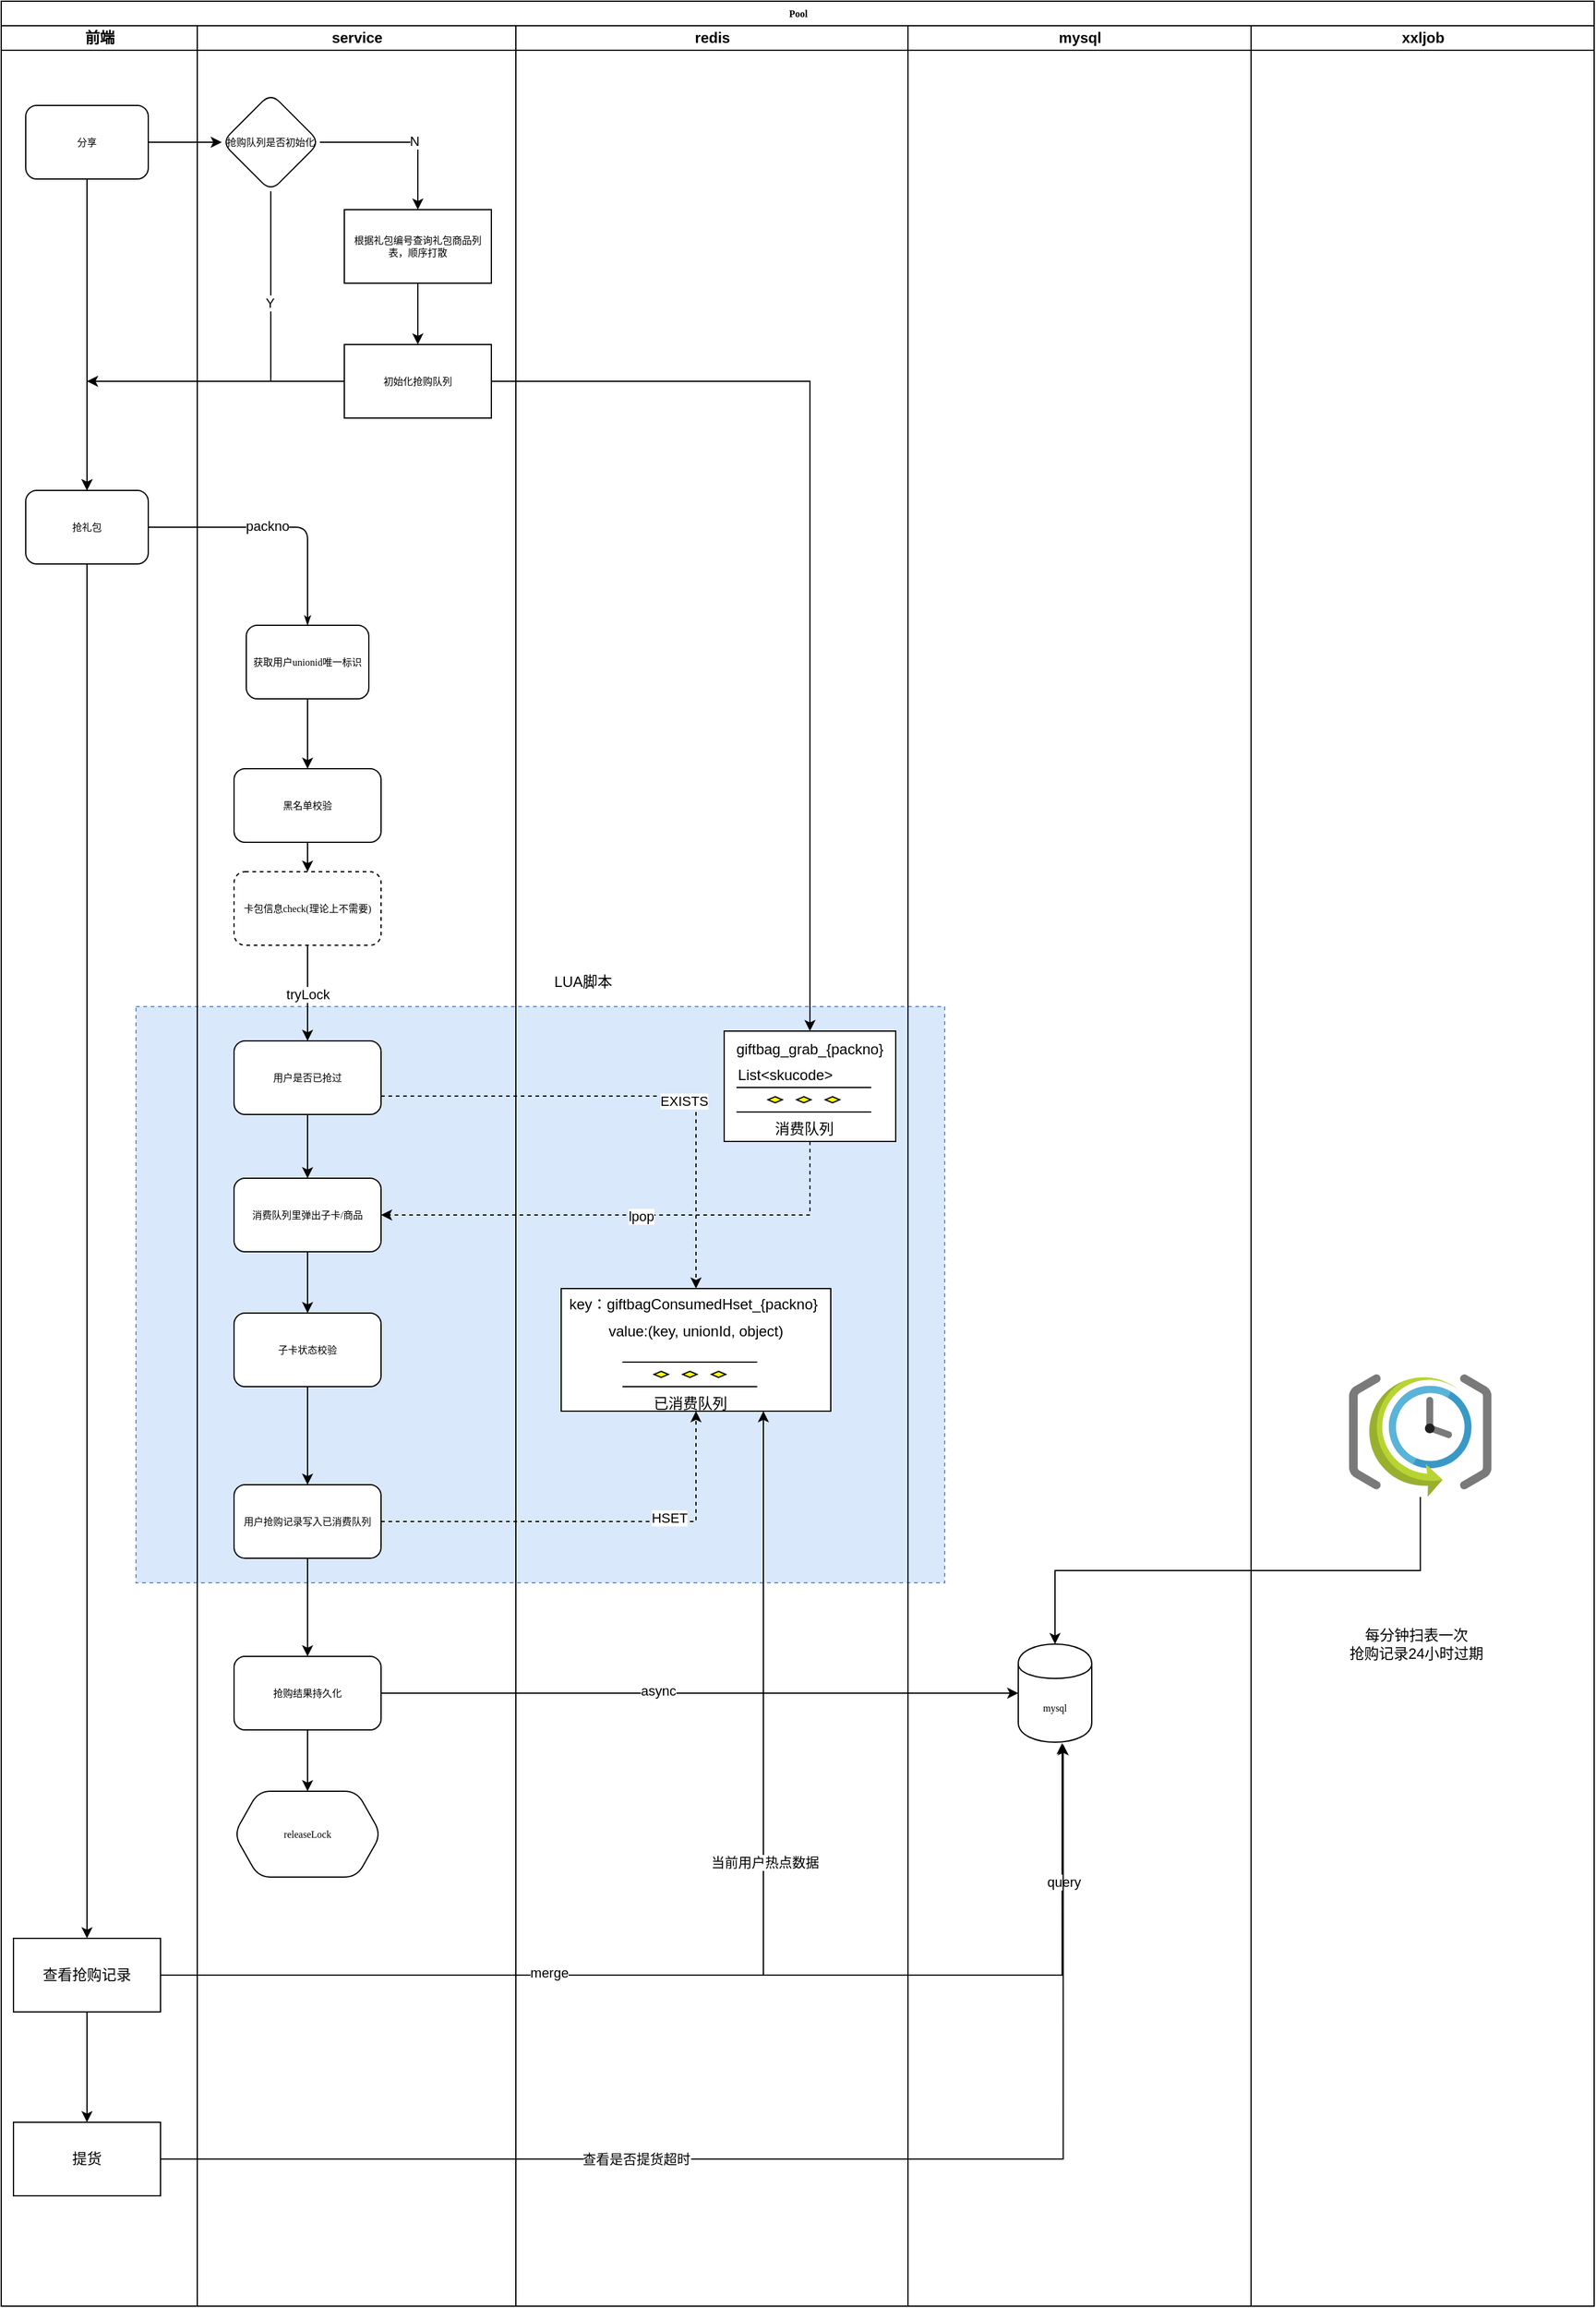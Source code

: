 <mxfile version="13.6.2" type="device"><diagram name="Page-1" id="74e2e168-ea6b-b213-b513-2b3c1d86103e"><mxGraphModel dx="1422" dy="822" grid="1" gridSize="10" guides="1" tooltips="1" connect="1" arrows="1" fold="1" page="1" pageScale="1" pageWidth="1100" pageHeight="850" background="#ffffff" math="0" shadow="0"><root><mxCell id="0"/><mxCell id="1" parent="0"/><mxCell id="wJIKXTSeiVky6IZlEdcR-81" value="" style="rounded=0;whiteSpace=wrap;html=1;fillColor=#dae8fc;strokeColor=#6c8ebf;dashed=1;" vertex="1" parent="1"><mxGeometry x="180" y="860" width="660" height="470" as="geometry"/></mxCell><mxCell id="77e6c97f196da883-1" value="Pool" style="swimlane;html=1;childLayout=stackLayout;startSize=20;rounded=0;shadow=0;labelBackgroundColor=none;strokeWidth=1;fontFamily=Verdana;fontSize=8;align=center;" parent="1" vertex="1"><mxGeometry x="70" y="40" width="1300" height="1880" as="geometry"/></mxCell><mxCell id="77e6c97f196da883-28" style="edgeStyle=orthogonalEdgeStyle;rounded=1;html=1;labelBackgroundColor=none;startArrow=none;startFill=0;startSize=5;endArrow=classicThin;endFill=1;endSize=5;jettySize=auto;orthogonalLoop=1;strokeWidth=1;fontFamily=Verdana;fontSize=8" parent="77e6c97f196da883-1" source="77e6c97f196da883-9" target="77e6c97f196da883-12" edge="1"><mxGeometry relative="1" as="geometry"/></mxCell><mxCell id="wJIKXTSeiVky6IZlEdcR-48" value="packno" style="edgeLabel;html=1;align=center;verticalAlign=middle;resizable=0;points=[];" vertex="1" connectable="0" parent="77e6c97f196da883-28"><mxGeometry x="-0.079" y="1" relative="1" as="geometry"><mxPoint as="offset"/></mxGeometry></mxCell><mxCell id="77e6c97f196da883-2" value="前端" style="swimlane;html=1;startSize=20;" parent="77e6c97f196da883-1" vertex="1"><mxGeometry y="20" width="160" height="1860" as="geometry"/></mxCell><mxCell id="wJIKXTSeiVky6IZlEdcR-94" value="提货" style="rounded=0;whiteSpace=wrap;html=1;" vertex="1" parent="77e6c97f196da883-2"><mxGeometry x="10" y="1710" width="120" height="60" as="geometry"/></mxCell><mxCell id="wJIKXTSeiVky6IZlEdcR-88" value="查看抢购记录" style="rounded=0;whiteSpace=wrap;html=1;" vertex="1" parent="77e6c97f196da883-2"><mxGeometry x="10" y="1560" width="120" height="60" as="geometry"/></mxCell><mxCell id="77e6c97f196da883-8" value="分享" style="rounded=1;whiteSpace=wrap;html=1;shadow=0;labelBackgroundColor=none;strokeWidth=1;fontFamily=Verdana;fontSize=8;align=center;" parent="77e6c97f196da883-2" vertex="1"><mxGeometry x="20" y="65" width="100" height="60" as="geometry"/></mxCell><mxCell id="77e6c97f196da883-9" value="抢礼包" style="rounded=1;whiteSpace=wrap;html=1;shadow=0;labelBackgroundColor=none;strokeWidth=1;fontFamily=Verdana;fontSize=8;align=center;" parent="77e6c97f196da883-2" vertex="1"><mxGeometry x="20" y="379" width="100" height="60" as="geometry"/></mxCell><mxCell id="wJIKXTSeiVky6IZlEdcR-26" value="" style="edgeStyle=orthogonalEdgeStyle;rounded=0;orthogonalLoop=1;jettySize=auto;html=1;entryX=0.5;entryY=0;entryDx=0;entryDy=0;" edge="1" parent="77e6c97f196da883-2" source="77e6c97f196da883-8" target="77e6c97f196da883-9"><mxGeometry relative="1" as="geometry"><mxPoint x="70" y="195.0" as="targetPoint"/></mxGeometry></mxCell><mxCell id="wJIKXTSeiVky6IZlEdcR-95" value="" style="edgeStyle=orthogonalEdgeStyle;rounded=0;orthogonalLoop=1;jettySize=auto;html=1;" edge="1" parent="77e6c97f196da883-2" source="wJIKXTSeiVky6IZlEdcR-88" target="wJIKXTSeiVky6IZlEdcR-94"><mxGeometry relative="1" as="geometry"/></mxCell><mxCell id="77e6c97f196da883-3" value="service" style="swimlane;html=1;startSize=20;" parent="77e6c97f196da883-1" vertex="1"><mxGeometry x="160" y="20" width="260" height="1860" as="geometry"/></mxCell><mxCell id="wJIKXTSeiVky6IZlEdcR-33" style="edgeStyle=orthogonalEdgeStyle;rounded=0;orthogonalLoop=1;jettySize=auto;html=1;" edge="1" parent="77e6c97f196da883-3" source="wJIKXTSeiVky6IZlEdcR-31" target="wJIKXTSeiVky6IZlEdcR-19"><mxGeometry relative="1" as="geometry"/></mxCell><mxCell id="wJIKXTSeiVky6IZlEdcR-36" value="N" style="edgeLabel;html=1;align=center;verticalAlign=middle;resizable=0;points=[];" vertex="1" connectable="0" parent="wJIKXTSeiVky6IZlEdcR-33"><mxGeometry x="0.144" y="1" relative="1" as="geometry"><mxPoint as="offset"/></mxGeometry></mxCell><mxCell id="wJIKXTSeiVky6IZlEdcR-31" value="&lt;span&gt;抢购队列是否初始化&lt;/span&gt;" style="rhombus;whiteSpace=wrap;html=1;rounded=1;shadow=0;fontFamily=Verdana;fontSize=8;strokeWidth=1;" vertex="1" parent="77e6c97f196da883-3"><mxGeometry x="20" y="55" width="80" height="80" as="geometry"/></mxCell><mxCell id="wJIKXTSeiVky6IZlEdcR-42" value="卡包信息check(理论上不需要)" style="whiteSpace=wrap;html=1;rounded=1;shadow=0;fontFamily=Verdana;fontSize=8;strokeWidth=1;dashed=1;" vertex="1" parent="77e6c97f196da883-3"><mxGeometry x="30" y="690" width="120" height="60" as="geometry"/></mxCell><mxCell id="77e6c97f196da883-12" value="获取用户unionid唯一标识" style="rounded=1;whiteSpace=wrap;html=1;shadow=0;labelBackgroundColor=none;strokeWidth=1;fontFamily=Verdana;fontSize=8;align=center;" parent="77e6c97f196da883-3" vertex="1"><mxGeometry x="40" y="489" width="100" height="60" as="geometry"/></mxCell><mxCell id="wJIKXTSeiVky6IZlEdcR-51" value="" style="edgeStyle=orthogonalEdgeStyle;rounded=0;orthogonalLoop=1;jettySize=auto;html=1;" edge="1" parent="77e6c97f196da883-3" source="wJIKXTSeiVky6IZlEdcR-44" target="wJIKXTSeiVky6IZlEdcR-50"><mxGeometry relative="1" as="geometry"/></mxCell><mxCell id="wJIKXTSeiVky6IZlEdcR-44" value="消费队列里弹出子卡/商品" style="whiteSpace=wrap;html=1;rounded=1;shadow=0;fontFamily=Verdana;fontSize=8;strokeWidth=1;" vertex="1" parent="77e6c97f196da883-3"><mxGeometry x="30" y="940" width="120" height="60" as="geometry"/></mxCell><mxCell id="wJIKXTSeiVky6IZlEdcR-50" value="子卡状态校验" style="whiteSpace=wrap;html=1;rounded=1;shadow=0;fontFamily=Verdana;fontSize=8;strokeWidth=1;" vertex="1" parent="77e6c97f196da883-3"><mxGeometry x="30" y="1050" width="120" height="60" as="geometry"/></mxCell><mxCell id="wJIKXTSeiVky6IZlEdcR-59" style="edgeStyle=orthogonalEdgeStyle;rounded=0;orthogonalLoop=1;jettySize=auto;html=1;entryX=0.5;entryY=0;entryDx=0;entryDy=0;" edge="1" parent="77e6c97f196da883-3" source="wJIKXTSeiVky6IZlEdcR-57" target="wJIKXTSeiVky6IZlEdcR-44"><mxGeometry relative="1" as="geometry"/></mxCell><mxCell id="wJIKXTSeiVky6IZlEdcR-57" value="用户是否已抢过" style="whiteSpace=wrap;html=1;rounded=1;shadow=0;fontFamily=Verdana;fontSize=8;strokeWidth=1;" vertex="1" parent="77e6c97f196da883-3"><mxGeometry x="30" y="828" width="120" height="60" as="geometry"/></mxCell><mxCell id="wJIKXTSeiVky6IZlEdcR-85" value="releaseLock" style="shape=hexagon;perimeter=hexagonPerimeter2;whiteSpace=wrap;html=1;fixedSize=1;rounded=1;shadow=0;fontFamily=Verdana;fontSize=8;strokeWidth=1;" vertex="1" parent="77e6c97f196da883-3"><mxGeometry x="30" y="1440" width="120" height="70" as="geometry"/></mxCell><mxCell id="wJIKXTSeiVky6IZlEdcR-19" value="根据礼包编号查询礼包商品列表，顺序打散" style="whiteSpace=wrap;html=1;rounded=0;shadow=0;fontFamily=Verdana;fontSize=8;strokeWidth=1;" vertex="1" parent="77e6c97f196da883-3"><mxGeometry x="120" y="150" width="120" height="60" as="geometry"/></mxCell><mxCell id="wJIKXTSeiVky6IZlEdcR-58" value="" style="edgeStyle=orthogonalEdgeStyle;rounded=0;orthogonalLoop=1;jettySize=auto;html=1;" edge="1" parent="77e6c97f196da883-3" source="wJIKXTSeiVky6IZlEdcR-42" target="wJIKXTSeiVky6IZlEdcR-57"><mxGeometry relative="1" as="geometry"/></mxCell><mxCell id="wJIKXTSeiVky6IZlEdcR-84" value="tryLock" style="edgeLabel;html=1;align=center;verticalAlign=middle;resizable=0;points=[];" vertex="1" connectable="0" parent="wJIKXTSeiVky6IZlEdcR-58"><mxGeometry x="0.261" relative="1" as="geometry"><mxPoint y="-9.17" as="offset"/></mxGeometry></mxCell><mxCell id="77e6c97f196da883-4" value="redis" style="swimlane;html=1;startSize=20;" parent="77e6c97f196da883-1" vertex="1"><mxGeometry x="420" y="20" width="320" height="1860" as="geometry"/></mxCell><mxCell id="wJIKXTSeiVky6IZlEdcR-82" value="LUA脚本" style="text;html=1;strokeColor=none;fillColor=none;align=center;verticalAlign=middle;whiteSpace=wrap;rounded=0;dashed=1;" vertex="1" parent="77e6c97f196da883-4"><mxGeometry x="10" y="770" width="90" height="20" as="geometry"/></mxCell><mxCell id="wJIKXTSeiVky6IZlEdcR-79" value="" style="group" vertex="1" connectable="0" parent="77e6c97f196da883-4"><mxGeometry x="170" y="820" width="140" height="90" as="geometry"/></mxCell><mxCell id="wJIKXTSeiVky6IZlEdcR-6" value="" style="rounded=0;whiteSpace=wrap;html=1;" vertex="1" parent="wJIKXTSeiVky6IZlEdcR-79"><mxGeometry width="140" height="90" as="geometry"/></mxCell><mxCell id="wJIKXTSeiVky6IZlEdcR-3" value="消费队列" style="verticalLabelPosition=bottom;verticalAlign=top;html=1;shape=mxgraph.flowchart.parallel_mode;pointerEvents=1" vertex="1" parent="wJIKXTSeiVky6IZlEdcR-79"><mxGeometry x="10" y="46" width="110" height="20" as="geometry"/></mxCell><mxCell id="wJIKXTSeiVky6IZlEdcR-55" value="List&amp;lt;skucode&amp;gt;" style="text;html=1;strokeColor=none;fillColor=none;align=center;verticalAlign=middle;whiteSpace=wrap;rounded=0;dashed=1;" vertex="1" parent="wJIKXTSeiVky6IZlEdcR-79"><mxGeometry x="10" y="26" width="80" height="20" as="geometry"/></mxCell><mxCell id="wJIKXTSeiVky6IZlEdcR-1" value="giftbag_grab_{packno}" style="text;html=1;strokeColor=none;fillColor=none;align=center;verticalAlign=middle;whiteSpace=wrap;rounded=0;" vertex="1" parent="wJIKXTSeiVky6IZlEdcR-79"><mxGeometry x="10" y="10" width="120" height="10" as="geometry"/></mxCell><mxCell id="wJIKXTSeiVky6IZlEdcR-80" value="" style="group" vertex="1" connectable="0" parent="77e6c97f196da883-4"><mxGeometry x="37" y="1030" width="220" height="100" as="geometry"/></mxCell><mxCell id="wJIKXTSeiVky6IZlEdcR-52" value="" style="rounded=0;whiteSpace=wrap;html=1;" vertex="1" parent="wJIKXTSeiVky6IZlEdcR-80"><mxGeometry width="220" height="100" as="geometry"/></mxCell><mxCell id="wJIKXTSeiVky6IZlEdcR-54" value="已消费队列" style="verticalLabelPosition=bottom;verticalAlign=top;html=1;shape=mxgraph.flowchart.parallel_mode;pointerEvents=1" vertex="1" parent="wJIKXTSeiVky6IZlEdcR-80"><mxGeometry x="50" y="60" width="110" height="20" as="geometry"/></mxCell><mxCell id="wJIKXTSeiVky6IZlEdcR-56" value="value:(key, unionId, object)" style="text;html=1;strokeColor=none;fillColor=none;align=center;verticalAlign=middle;whiteSpace=wrap;rounded=0;dashed=1;" vertex="1" parent="wJIKXTSeiVky6IZlEdcR-80"><mxGeometry x="10" y="25" width="200" height="20" as="geometry"/></mxCell><mxCell id="wJIKXTSeiVky6IZlEdcR-53" value="key：giftbagConsumedHset_{packno}" style="text;html=1;strokeColor=none;fillColor=none;align=center;verticalAlign=middle;whiteSpace=wrap;rounded=0;" vertex="1" parent="wJIKXTSeiVky6IZlEdcR-80"><mxGeometry x="3" y="3" width="210" height="20" as="geometry"/></mxCell><mxCell id="77e6c97f196da883-5" value="mysql" style="swimlane;html=1;startSize=20;" parent="77e6c97f196da883-1" vertex="1"><mxGeometry x="740" y="20" width="280" height="1860" as="geometry"/></mxCell><mxCell id="wJIKXTSeiVky6IZlEdcR-73" value="mysql" style="shape=cylinder;whiteSpace=wrap;html=1;boundedLbl=1;backgroundOutline=1;rounded=1;shadow=0;fontFamily=Verdana;fontSize=8;strokeWidth=1;" vertex="1" parent="77e6c97f196da883-5"><mxGeometry x="90" y="1320" width="60" height="80" as="geometry"/></mxCell><mxCell id="wJIKXTSeiVky6IZlEdcR-32" value="" style="edgeStyle=orthogonalEdgeStyle;rounded=0;orthogonalLoop=1;jettySize=auto;html=1;" edge="1" parent="77e6c97f196da883-1" source="77e6c97f196da883-8" target="wJIKXTSeiVky6IZlEdcR-31"><mxGeometry relative="1" as="geometry"/></mxCell><mxCell id="wJIKXTSeiVky6IZlEdcR-37" style="edgeStyle=orthogonalEdgeStyle;rounded=0;orthogonalLoop=1;jettySize=auto;html=1;" edge="1" parent="77e6c97f196da883-1" source="wJIKXTSeiVky6IZlEdcR-31"><mxGeometry relative="1" as="geometry"><mxPoint x="70" y="310" as="targetPoint"/><Array as="points"><mxPoint x="220" y="310"/><mxPoint x="120" y="310"/></Array></mxGeometry></mxCell><mxCell id="wJIKXTSeiVky6IZlEdcR-39" value="Y" style="edgeLabel;html=1;align=center;verticalAlign=middle;resizable=0;points=[];" vertex="1" connectable="0" parent="wJIKXTSeiVky6IZlEdcR-37"><mxGeometry x="-0.407" y="-1" relative="1" as="geometry"><mxPoint as="offset"/></mxGeometry></mxCell><mxCell id="wJIKXTSeiVky6IZlEdcR-60" style="edgeStyle=orthogonalEdgeStyle;rounded=0;orthogonalLoop=1;jettySize=auto;html=1;dashed=1;exitX=1;exitY=0.75;exitDx=0;exitDy=0;" edge="1" parent="77e6c97f196da883-1" source="wJIKXTSeiVky6IZlEdcR-57" target="wJIKXTSeiVky6IZlEdcR-52"><mxGeometry relative="1" as="geometry"><Array as="points"><mxPoint x="567" y="893"/></Array></mxGeometry></mxCell><mxCell id="wJIKXTSeiVky6IZlEdcR-61" value="EXISTS" style="edgeLabel;html=1;align=center;verticalAlign=middle;resizable=0;points=[];" vertex="1" connectable="0" parent="wJIKXTSeiVky6IZlEdcR-60"><mxGeometry x="0.193" y="-4" relative="1" as="geometry"><mxPoint as="offset"/></mxGeometry></mxCell><mxCell id="wJIKXTSeiVky6IZlEdcR-46" style="edgeStyle=orthogonalEdgeStyle;rounded=0;orthogonalLoop=1;jettySize=auto;html=1;entryX=1;entryY=0.5;entryDx=0;entryDy=0;dashed=1;exitX=0.5;exitY=1;exitDx=0;exitDy=0;" edge="1" parent="77e6c97f196da883-1" source="wJIKXTSeiVky6IZlEdcR-6" target="wJIKXTSeiVky6IZlEdcR-44"><mxGeometry relative="1" as="geometry"><mxPoint x="550" y="570" as="sourcePoint"/><Array as="points"><mxPoint x="660" y="990"/></Array></mxGeometry></mxCell><mxCell id="wJIKXTSeiVky6IZlEdcR-47" value="lpop" style="edgeLabel;html=1;align=center;verticalAlign=middle;resizable=0;points=[];" vertex="1" connectable="0" parent="wJIKXTSeiVky6IZlEdcR-46"><mxGeometry x="-0.034" y="1" relative="1" as="geometry"><mxPoint as="offset"/></mxGeometry></mxCell><mxCell id="wJIKXTSeiVky6IZlEdcR-89" style="edgeStyle=orthogonalEdgeStyle;rounded=0;orthogonalLoop=1;jettySize=auto;html=1;entryX=0.597;entryY=1.01;entryDx=0;entryDy=0;entryPerimeter=0;" edge="1" parent="77e6c97f196da883-1" source="wJIKXTSeiVky6IZlEdcR-88" target="wJIKXTSeiVky6IZlEdcR-73"><mxGeometry relative="1" as="geometry"><Array as="points"><mxPoint x="866" y="1610"/></Array></mxGeometry></mxCell><mxCell id="wJIKXTSeiVky6IZlEdcR-92" value="query" style="edgeLabel;html=1;align=center;verticalAlign=middle;resizable=0;points=[];" vertex="1" connectable="0" parent="wJIKXTSeiVky6IZlEdcR-89"><mxGeometry x="0.591" y="76" relative="1" as="geometry"><mxPoint x="77" y="-76" as="offset"/></mxGeometry></mxCell><mxCell id="wJIKXTSeiVky6IZlEdcR-90" style="edgeStyle=orthogonalEdgeStyle;rounded=0;orthogonalLoop=1;jettySize=auto;html=1;entryX=0.75;entryY=1;entryDx=0;entryDy=0;" edge="1" parent="77e6c97f196da883-1" source="wJIKXTSeiVky6IZlEdcR-88" target="wJIKXTSeiVky6IZlEdcR-52"><mxGeometry relative="1" as="geometry"/></mxCell><mxCell id="wJIKXTSeiVky6IZlEdcR-91" value="当前用户热点数据" style="edgeLabel;html=1;align=center;verticalAlign=middle;resizable=0;points=[];" vertex="1" connectable="0" parent="wJIKXTSeiVky6IZlEdcR-90"><mxGeometry x="0.034" y="92" relative="1" as="geometry"><mxPoint x="93" y="-92" as="offset"/></mxGeometry></mxCell><mxCell id="wJIKXTSeiVky6IZlEdcR-93" value="merge" style="edgeLabel;html=1;align=center;verticalAlign=middle;resizable=0;points=[];" vertex="1" connectable="0" parent="wJIKXTSeiVky6IZlEdcR-90"><mxGeometry x="-0.335" y="2" relative="1" as="geometry"><mxPoint as="offset"/></mxGeometry></mxCell><mxCell id="wJIKXTSeiVky6IZlEdcR-96" style="edgeStyle=orthogonalEdgeStyle;rounded=0;orthogonalLoop=1;jettySize=auto;html=1;entryX=0.611;entryY=1.021;entryDx=0;entryDy=0;entryPerimeter=0;" edge="1" parent="77e6c97f196da883-1" source="wJIKXTSeiVky6IZlEdcR-94" target="wJIKXTSeiVky6IZlEdcR-73"><mxGeometry relative="1" as="geometry"/></mxCell><mxCell id="wJIKXTSeiVky6IZlEdcR-97" value="查看是否提货超时" style="edgeLabel;html=1;align=center;verticalAlign=middle;resizable=0;points=[];" vertex="1" connectable="0" parent="wJIKXTSeiVky6IZlEdcR-96"><mxGeometry x="-0.278" relative="1" as="geometry"><mxPoint as="offset"/></mxGeometry></mxCell><mxCell id="wJIKXTSeiVky6IZlEdcR-103" style="edgeStyle=orthogonalEdgeStyle;rounded=0;orthogonalLoop=1;jettySize=auto;html=1;" edge="1" parent="77e6c97f196da883-1" source="wJIKXTSeiVky6IZlEdcR-102" target="wJIKXTSeiVky6IZlEdcR-73"><mxGeometry relative="1" as="geometry"><Array as="points"><mxPoint x="1158" y="1280"/><mxPoint x="860" y="1280"/></Array></mxGeometry></mxCell><mxCell id="wJIKXTSeiVky6IZlEdcR-100" value="xxljob" style="swimlane;html=1;startSize=20;" vertex="1" parent="77e6c97f196da883-1"><mxGeometry x="1020" y="20" width="280" height="1860" as="geometry"/></mxCell><mxCell id="wJIKXTSeiVky6IZlEdcR-104" value="每分钟扫表一次&lt;br&gt;抢购记录24小时过期" style="text;html=1;strokeColor=none;fillColor=none;align=center;verticalAlign=middle;whiteSpace=wrap;rounded=0;" vertex="1" parent="wJIKXTSeiVky6IZlEdcR-100"><mxGeometry x="40" y="1270" width="190" height="100" as="geometry"/></mxCell><mxCell id="wJIKXTSeiVky6IZlEdcR-102" value="" style="aspect=fixed;html=1;points=[];align=center;image;fontSize=12;image=img/lib/mscae/SchedulerJobCollection.svg;" vertex="1" parent="wJIKXTSeiVky6IZlEdcR-100"><mxGeometry x="80" y="1100" width="116.28" height="100" as="geometry"/></mxCell><mxCell id="wJIKXTSeiVky6IZlEdcR-38" style="edgeStyle=orthogonalEdgeStyle;rounded=0;orthogonalLoop=1;jettySize=auto;html=1;entryX=0.5;entryY=0;entryDx=0;entryDy=0;" edge="1" parent="1" source="wJIKXTSeiVky6IZlEdcR-34" target="77e6c97f196da883-9"><mxGeometry relative="1" as="geometry"/></mxCell><mxCell id="wJIKXTSeiVky6IZlEdcR-34" value="初始化抢购队列" style="whiteSpace=wrap;html=1;rounded=0;shadow=0;fontFamily=Verdana;fontSize=8;strokeWidth=1;" vertex="1" parent="1"><mxGeometry x="350" y="320" width="120" height="60" as="geometry"/></mxCell><mxCell id="wJIKXTSeiVky6IZlEdcR-35" value="" style="edgeStyle=orthogonalEdgeStyle;rounded=0;orthogonalLoop=1;jettySize=auto;html=1;" edge="1" parent="1" source="wJIKXTSeiVky6IZlEdcR-19" target="wJIKXTSeiVky6IZlEdcR-34"><mxGeometry relative="1" as="geometry"/></mxCell><mxCell id="wJIKXTSeiVky6IZlEdcR-21" style="edgeStyle=orthogonalEdgeStyle;rounded=0;orthogonalLoop=1;jettySize=auto;html=1;entryX=0.5;entryY=0;entryDx=0;entryDy=0;exitX=1;exitY=0.5;exitDx=0;exitDy=0;" edge="1" parent="1" source="wJIKXTSeiVky6IZlEdcR-34" target="wJIKXTSeiVky6IZlEdcR-6"><mxGeometry relative="1" as="geometry"/></mxCell><mxCell id="wJIKXTSeiVky6IZlEdcR-43" value="" style="edgeStyle=orthogonalEdgeStyle;rounded=0;orthogonalLoop=1;jettySize=auto;html=1;" edge="1" parent="1" source="wJIKXTSeiVky6IZlEdcR-40" target="wJIKXTSeiVky6IZlEdcR-42"><mxGeometry relative="1" as="geometry"/></mxCell><mxCell id="wJIKXTSeiVky6IZlEdcR-40" value="黑名单校验" style="whiteSpace=wrap;html=1;rounded=1;shadow=0;fontFamily=Verdana;fontSize=8;strokeWidth=1;" vertex="1" parent="1"><mxGeometry x="260" y="666" width="120" height="60" as="geometry"/></mxCell><mxCell id="wJIKXTSeiVky6IZlEdcR-41" value="" style="edgeStyle=orthogonalEdgeStyle;rounded=0;orthogonalLoop=1;jettySize=auto;html=1;" edge="1" parent="1" source="77e6c97f196da883-12" target="wJIKXTSeiVky6IZlEdcR-40"><mxGeometry relative="1" as="geometry"/></mxCell><mxCell id="wJIKXTSeiVky6IZlEdcR-64" style="edgeStyle=orthogonalEdgeStyle;rounded=0;orthogonalLoop=1;jettySize=auto;html=1;entryX=0.5;entryY=1;entryDx=0;entryDy=0;dashed=1;" edge="1" parent="1" source="wJIKXTSeiVky6IZlEdcR-62" target="wJIKXTSeiVky6IZlEdcR-52"><mxGeometry relative="1" as="geometry"/></mxCell><mxCell id="wJIKXTSeiVky6IZlEdcR-65" value="HSET" style="edgeLabel;html=1;align=center;verticalAlign=middle;resizable=0;points=[];" vertex="1" connectable="0" parent="wJIKXTSeiVky6IZlEdcR-64"><mxGeometry x="0.354" y="3" relative="1" as="geometry"><mxPoint as="offset"/></mxGeometry></mxCell><mxCell id="wJIKXTSeiVky6IZlEdcR-67" value="" style="edgeStyle=orthogonalEdgeStyle;rounded=0;orthogonalLoop=1;jettySize=auto;html=1;" edge="1" parent="1" source="wJIKXTSeiVky6IZlEdcR-62" target="wJIKXTSeiVky6IZlEdcR-66"><mxGeometry relative="1" as="geometry"/></mxCell><mxCell id="wJIKXTSeiVky6IZlEdcR-62" value="用户抢购记录写入已消费队列" style="whiteSpace=wrap;html=1;rounded=1;shadow=0;fontFamily=Verdana;fontSize=8;strokeWidth=1;" vertex="1" parent="1"><mxGeometry x="260" y="1250" width="120" height="60" as="geometry"/></mxCell><mxCell id="wJIKXTSeiVky6IZlEdcR-63" value="" style="edgeStyle=orthogonalEdgeStyle;rounded=0;orthogonalLoop=1;jettySize=auto;html=1;" edge="1" parent="1" source="wJIKXTSeiVky6IZlEdcR-50" target="wJIKXTSeiVky6IZlEdcR-62"><mxGeometry relative="1" as="geometry"/></mxCell><mxCell id="wJIKXTSeiVky6IZlEdcR-74" value="" style="edgeStyle=orthogonalEdgeStyle;rounded=0;orthogonalLoop=1;jettySize=auto;html=1;" edge="1" parent="1" source="wJIKXTSeiVky6IZlEdcR-66" target="wJIKXTSeiVky6IZlEdcR-73"><mxGeometry relative="1" as="geometry"/></mxCell><mxCell id="wJIKXTSeiVky6IZlEdcR-75" value="async" style="edgeLabel;html=1;align=center;verticalAlign=middle;resizable=0;points=[];" vertex="1" connectable="0" parent="wJIKXTSeiVky6IZlEdcR-74"><mxGeometry x="-0.131" y="2" relative="1" as="geometry"><mxPoint as="offset"/></mxGeometry></mxCell><mxCell id="wJIKXTSeiVky6IZlEdcR-86" value="" style="edgeStyle=orthogonalEdgeStyle;rounded=0;orthogonalLoop=1;jettySize=auto;html=1;" edge="1" parent="1" source="wJIKXTSeiVky6IZlEdcR-66" target="wJIKXTSeiVky6IZlEdcR-85"><mxGeometry relative="1" as="geometry"/></mxCell><mxCell id="wJIKXTSeiVky6IZlEdcR-66" value="抢购结果持久化" style="whiteSpace=wrap;html=1;rounded=1;shadow=0;fontFamily=Verdana;fontSize=8;strokeWidth=1;" vertex="1" parent="1"><mxGeometry x="260" y="1390" width="120" height="60" as="geometry"/></mxCell><mxCell id="wJIKXTSeiVky6IZlEdcR-87" style="edgeStyle=orthogonalEdgeStyle;rounded=0;orthogonalLoop=1;jettySize=auto;html=1;" edge="1" parent="1" source="77e6c97f196da883-9"><mxGeometry relative="1" as="geometry"><mxPoint x="140" y="1620" as="targetPoint"/></mxGeometry></mxCell></root></mxGraphModel></diagram></mxfile>